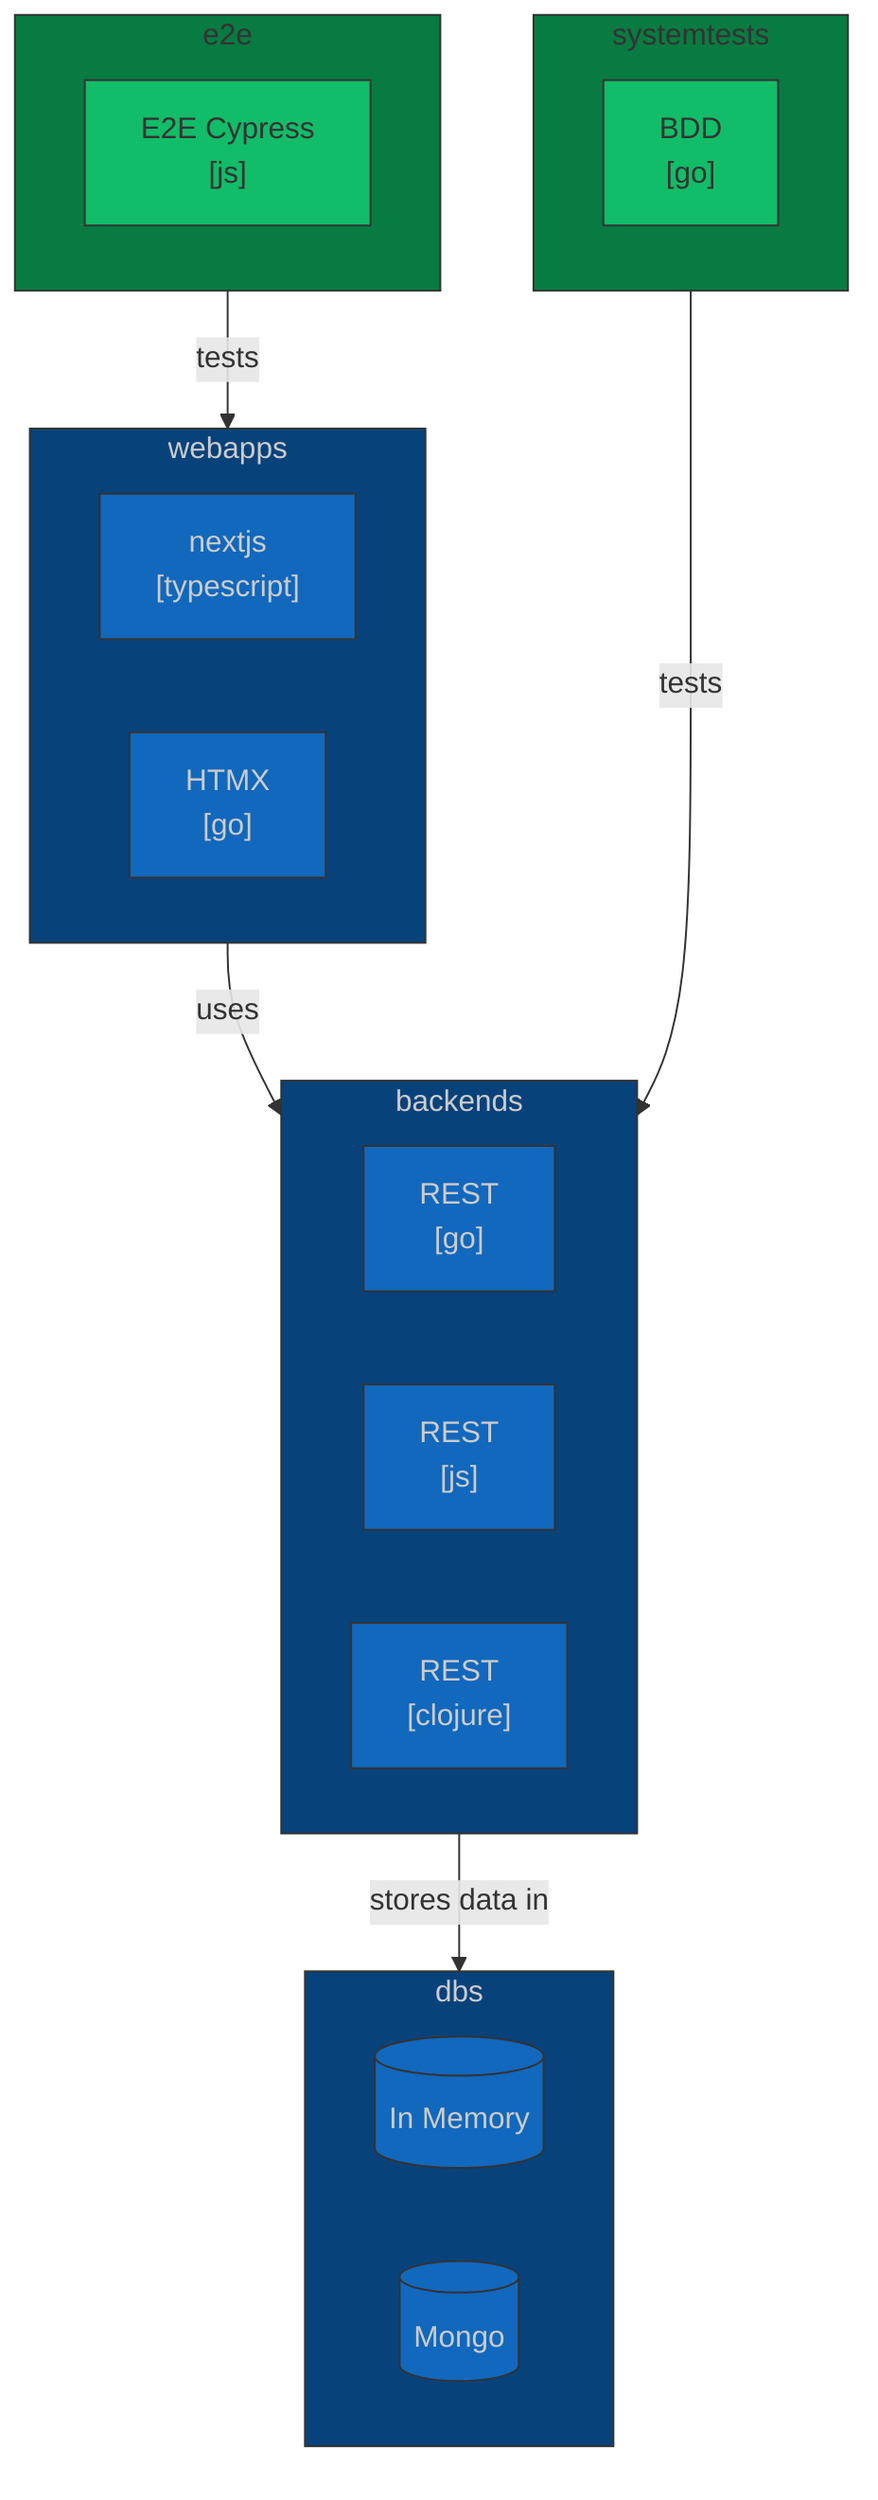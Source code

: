 flowchart TD

subgraph webapps
  
     nextjs["nextjs
     [typescript]
     "]

     htmx-go["HTMX
     [go]
     "]
end

subgraph backends
  
     go["REST
     [go]"]

     js["REST
     [js]"]

     clojure["REST
     [clojure]"]
end

subgraph dbs
    
       inmemory[("In Memory")]

       mongo[("Mongo")]
end

subgraph e2e
      
         cypress["E2E Cypress
         [js]"]
end

subgraph systemtests
      
         bdd-go["BDD
         [go]"]
end

webapps -- uses --> backends
backends -- "stores data in" --> dbs

e2e -- tests --> webapps
systemtests -- tests ---> backends


classDef Tier fill:#08427b,color:#ccc,stroke:#333
classDef Service fill:#1168bd,color:#ccc,stroke:#333
classDef Tests fill:#087b42,color:#333,stroke:#333
classDef TestService fill:#11bd68,color:#333,stroke:#333


class e2e,systemtests Tests
class webapps,backends,dbs Tier
class nextjs,htmx-go,go,js,clojure,inmemory,mongo Service
class cypress,bdd-go TestService